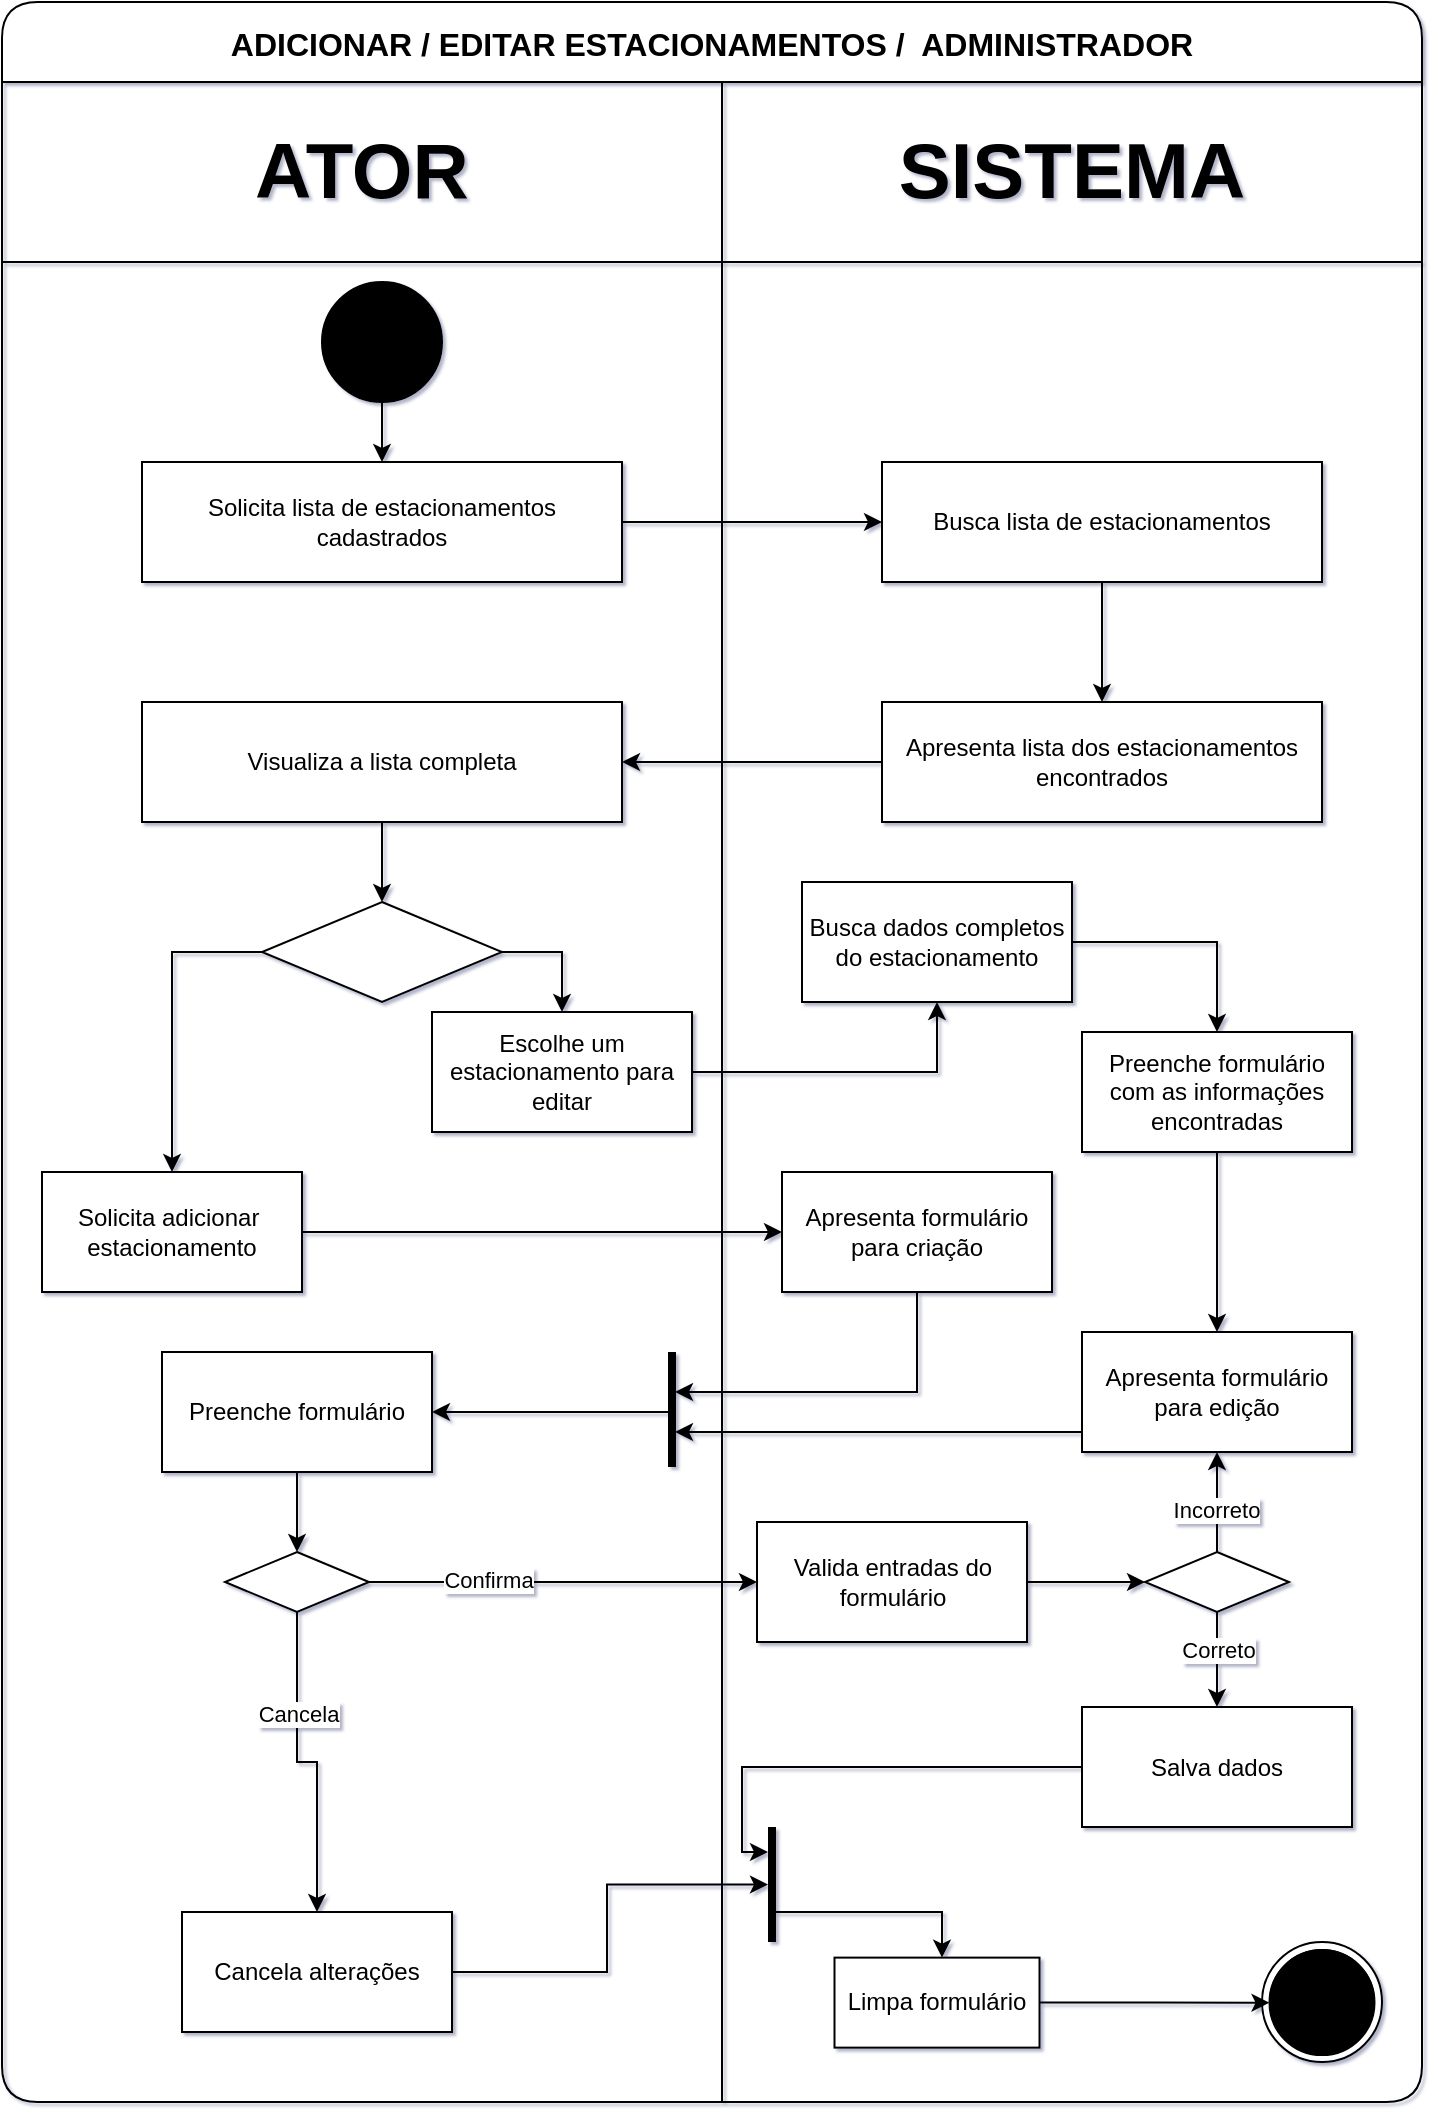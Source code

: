 <mxfile version="21.5.0" type="device">
  <diagram name="Page-1" id="-Ukos6SjJW5uyPa9sQ7s">
    <mxGraphModel dx="877" dy="478" grid="1" gridSize="10" guides="1" tooltips="1" connect="1" arrows="1" fold="1" page="1" pageScale="1" pageWidth="850" pageHeight="1100" math="0" shadow="1">
      <root>
        <mxCell id="0" />
        <mxCell id="1" parent="0" />
        <mxCell id="IEi7JNb95hjV7oVFbv9e-80" value="" style="group" parent="1" vertex="1" connectable="0">
          <mxGeometry x="80" y="25" width="710" height="1050" as="geometry" />
        </mxCell>
        <mxCell id="IEi7JNb95hjV7oVFbv9e-26" value="ADICIONAR / EDITAR ESTACIONAMENTOS /  ADMINISTRADOR" style="shape=table;startSize=40;container=1;collapsible=0;childLayout=tableLayout;strokeColor=default;fontSize=16;rounded=1;fontStyle=1" parent="IEi7JNb95hjV7oVFbv9e-80" vertex="1">
          <mxGeometry width="710" height="1050" as="geometry" />
        </mxCell>
        <mxCell id="IEi7JNb95hjV7oVFbv9e-71" style="shape=tableRow;horizontal=0;startSize=0;swimlaneHead=0;swimlaneBody=0;strokeColor=inherit;top=0;left=0;bottom=0;right=0;collapsible=0;dropTarget=0;fillColor=none;points=[[0,0.5],[1,0.5]];portConstraint=eastwest;fontSize=16;" parent="IEi7JNb95hjV7oVFbv9e-26" vertex="1">
          <mxGeometry y="40" width="710" height="90" as="geometry" />
        </mxCell>
        <mxCell id="IEi7JNb95hjV7oVFbv9e-72" value="&lt;b&gt;&lt;font style=&quot;font-size: 39px;&quot;&gt;ATOR&lt;/font&gt;&lt;/b&gt;" style="shape=partialRectangle;html=1;whiteSpace=wrap;connectable=0;strokeColor=inherit;overflow=hidden;fillColor=none;top=0;left=0;bottom=0;right=0;pointerEvents=1;fontSize=16;" parent="IEi7JNb95hjV7oVFbv9e-71" vertex="1">
          <mxGeometry width="360" height="90" as="geometry">
            <mxRectangle width="360" height="90" as="alternateBounds" />
          </mxGeometry>
        </mxCell>
        <mxCell id="IEi7JNb95hjV7oVFbv9e-73" value="&lt;font style=&quot;font-size: 39px;&quot;&gt;&lt;b&gt;SISTEMA&lt;/b&gt;&lt;/font&gt;" style="shape=partialRectangle;html=1;whiteSpace=wrap;connectable=0;strokeColor=inherit;overflow=hidden;fillColor=none;top=0;left=0;bottom=0;right=0;pointerEvents=1;fontSize=16;rowspan=1;colspan=2;" parent="IEi7JNb95hjV7oVFbv9e-71" vertex="1">
          <mxGeometry x="360" width="350" height="90" as="geometry">
            <mxRectangle width="113" height="90" as="alternateBounds" />
          </mxGeometry>
        </mxCell>
        <mxCell id="IEi7JNb95hjV7oVFbv9e-74" value="" style="shape=partialRectangle;html=1;whiteSpace=wrap;connectable=0;strokeColor=inherit;overflow=hidden;fillColor=none;top=0;left=0;bottom=0;right=0;pointerEvents=1;fontSize=16;" parent="IEi7JNb95hjV7oVFbv9e-71" vertex="1" visible="0">
          <mxGeometry x="473" width="237" height="90" as="geometry">
            <mxRectangle width="237" height="90" as="alternateBounds" />
          </mxGeometry>
        </mxCell>
        <mxCell id="IEi7JNb95hjV7oVFbv9e-27" value="" style="shape=tableRow;horizontal=0;startSize=0;swimlaneHead=0;swimlaneBody=0;strokeColor=inherit;top=0;left=0;bottom=0;right=0;collapsible=0;dropTarget=0;fillColor=none;points=[[0,0.5],[1,0.5]];portConstraint=eastwest;fontSize=16;" parent="IEi7JNb95hjV7oVFbv9e-26" vertex="1">
          <mxGeometry y="130" width="710" height="308" as="geometry" />
        </mxCell>
        <mxCell id="IEi7JNb95hjV7oVFbv9e-28" value="" style="shape=partialRectangle;html=1;whiteSpace=wrap;connectable=0;strokeColor=inherit;overflow=hidden;fillColor=none;top=0;left=0;bottom=0;right=0;pointerEvents=1;fontSize=16;rowspan=3;colspan=1;" parent="IEi7JNb95hjV7oVFbv9e-27" vertex="1">
          <mxGeometry width="360" height="920" as="geometry">
            <mxRectangle width="360" height="308" as="alternateBounds" />
          </mxGeometry>
        </mxCell>
        <mxCell id="IEi7JNb95hjV7oVFbv9e-29" value="" style="shape=partialRectangle;html=1;whiteSpace=wrap;connectable=0;strokeColor=inherit;overflow=hidden;fillColor=none;top=0;left=0;bottom=0;right=0;pointerEvents=1;fontSize=16;rowspan=3;colspan=2;" parent="IEi7JNb95hjV7oVFbv9e-27" vertex="1">
          <mxGeometry x="360" width="350" height="920" as="geometry">
            <mxRectangle width="113" height="308" as="alternateBounds" />
          </mxGeometry>
        </mxCell>
        <mxCell id="IEi7JNb95hjV7oVFbv9e-30" value="" style="shape=partialRectangle;html=1;whiteSpace=wrap;connectable=0;strokeColor=inherit;overflow=hidden;fillColor=none;top=0;left=0;bottom=0;right=0;pointerEvents=1;fontSize=16;" parent="IEi7JNb95hjV7oVFbv9e-27" vertex="1" visible="0">
          <mxGeometry x="473" width="237" height="308" as="geometry">
            <mxRectangle width="237" height="308" as="alternateBounds" />
          </mxGeometry>
        </mxCell>
        <mxCell id="IEi7JNb95hjV7oVFbv9e-31" value="" style="shape=tableRow;horizontal=0;startSize=0;swimlaneHead=0;swimlaneBody=0;strokeColor=inherit;top=0;left=0;bottom=0;right=0;collapsible=0;dropTarget=0;fillColor=none;points=[[0,0.5],[1,0.5]];portConstraint=eastwest;fontSize=16;" parent="IEi7JNb95hjV7oVFbv9e-26" vertex="1">
          <mxGeometry y="438" width="710" height="304" as="geometry" />
        </mxCell>
        <mxCell id="IEi7JNb95hjV7oVFbv9e-32" value="" style="shape=partialRectangle;html=1;whiteSpace=wrap;connectable=0;strokeColor=inherit;overflow=hidden;fillColor=none;top=0;left=0;bottom=0;right=0;pointerEvents=1;fontSize=16;" parent="IEi7JNb95hjV7oVFbv9e-31" vertex="1" visible="0">
          <mxGeometry width="360" height="304" as="geometry">
            <mxRectangle width="360" height="304" as="alternateBounds" />
          </mxGeometry>
        </mxCell>
        <mxCell id="IEi7JNb95hjV7oVFbv9e-33" value="" style="shape=partialRectangle;html=1;whiteSpace=wrap;connectable=0;strokeColor=inherit;overflow=hidden;fillColor=none;top=0;left=0;bottom=0;right=0;pointerEvents=1;fontSize=16;" parent="IEi7JNb95hjV7oVFbv9e-31" vertex="1" visible="0">
          <mxGeometry x="360" width="113" height="304" as="geometry">
            <mxRectangle width="113" height="304" as="alternateBounds" />
          </mxGeometry>
        </mxCell>
        <mxCell id="IEi7JNb95hjV7oVFbv9e-34" value="" style="shape=partialRectangle;html=1;whiteSpace=wrap;connectable=0;strokeColor=inherit;overflow=hidden;fillColor=none;top=0;left=0;bottom=0;right=0;pointerEvents=1;fontSize=16;autosize=0;" parent="IEi7JNb95hjV7oVFbv9e-31" vertex="1" visible="0">
          <mxGeometry x="473" width="237" height="304" as="geometry">
            <mxRectangle width="237" height="304" as="alternateBounds" />
          </mxGeometry>
        </mxCell>
        <mxCell id="IEi7JNb95hjV7oVFbv9e-35" value="" style="shape=tableRow;horizontal=0;startSize=0;swimlaneHead=0;swimlaneBody=0;strokeColor=inherit;top=0;left=0;bottom=0;right=0;collapsible=0;dropTarget=0;fillColor=none;points=[[0,0.5],[1,0.5]];portConstraint=eastwest;fontSize=16;" parent="IEi7JNb95hjV7oVFbv9e-26" vertex="1">
          <mxGeometry y="742" width="710" height="308" as="geometry" />
        </mxCell>
        <mxCell id="IEi7JNb95hjV7oVFbv9e-36" value="" style="shape=partialRectangle;html=1;whiteSpace=wrap;connectable=0;strokeColor=inherit;overflow=hidden;fillColor=none;top=0;left=0;bottom=0;right=0;pointerEvents=1;fontSize=16;" parent="IEi7JNb95hjV7oVFbv9e-35" vertex="1" visible="0">
          <mxGeometry width="360" height="308" as="geometry">
            <mxRectangle width="360" height="308" as="alternateBounds" />
          </mxGeometry>
        </mxCell>
        <mxCell id="IEi7JNb95hjV7oVFbv9e-37" value="" style="shape=partialRectangle;html=1;whiteSpace=wrap;connectable=0;strokeColor=inherit;overflow=hidden;fillColor=none;top=0;left=0;bottom=0;right=0;pointerEvents=1;fontSize=16;" parent="IEi7JNb95hjV7oVFbv9e-35" vertex="1" visible="0">
          <mxGeometry x="360" width="113" height="308" as="geometry">
            <mxRectangle width="113" height="308" as="alternateBounds" />
          </mxGeometry>
        </mxCell>
        <mxCell id="IEi7JNb95hjV7oVFbv9e-38" value="" style="shape=partialRectangle;html=1;whiteSpace=wrap;connectable=0;strokeColor=inherit;overflow=hidden;fillColor=none;top=0;left=0;bottom=0;right=0;pointerEvents=1;fontSize=16;" parent="IEi7JNb95hjV7oVFbv9e-35" vertex="1" visible="0">
          <mxGeometry x="473" width="237" height="308" as="geometry">
            <mxRectangle width="237" height="308" as="alternateBounds" />
          </mxGeometry>
        </mxCell>
        <mxCell id="IEi7JNb95hjV7oVFbv9e-156" style="edgeStyle=orthogonalEdgeStyle;rounded=0;orthogonalLoop=1;jettySize=auto;html=1;" parent="IEi7JNb95hjV7oVFbv9e-80" source="IEi7JNb95hjV7oVFbv9e-81" target="IEi7JNb95hjV7oVFbv9e-140" edge="1">
          <mxGeometry relative="1" as="geometry" />
        </mxCell>
        <mxCell id="IEi7JNb95hjV7oVFbv9e-81" value="\" style="ellipse;whiteSpace=wrap;html=1;aspect=fixed;fillColor=#000000;" parent="IEi7JNb95hjV7oVFbv9e-80" vertex="1">
          <mxGeometry x="160" y="140" width="60" height="60" as="geometry" />
        </mxCell>
        <mxCell id="IEi7JNb95hjV7oVFbv9e-123" style="edgeStyle=orthogonalEdgeStyle;rounded=0;orthogonalLoop=1;jettySize=auto;html=1;" parent="IEi7JNb95hjV7oVFbv9e-80" edge="1">
          <mxGeometry relative="1" as="geometry">
            <mxPoint x="200.048" y="550.02" as="sourcePoint" />
            <Array as="points">
              <mxPoint x="75" y="525" />
            </Array>
          </mxGeometry>
        </mxCell>
        <mxCell id="IEi7JNb95hjV7oVFbv9e-125" style="edgeStyle=orthogonalEdgeStyle;rounded=0;orthogonalLoop=1;jettySize=auto;html=1;" parent="IEi7JNb95hjV7oVFbv9e-80" edge="1">
          <mxGeometry relative="1" as="geometry">
            <mxPoint x="200.048" y="550.02" as="sourcePoint" />
            <Array as="points">
              <mxPoint x="287" y="525" />
            </Array>
          </mxGeometry>
        </mxCell>
        <mxCell id="IEi7JNb95hjV7oVFbv9e-126" style="edgeStyle=orthogonalEdgeStyle;rounded=0;orthogonalLoop=1;jettySize=auto;html=1;" parent="IEi7JNb95hjV7oVFbv9e-80" edge="1">
          <mxGeometry relative="1" as="geometry">
            <mxPoint x="200" y="600" as="sourcePoint" />
          </mxGeometry>
        </mxCell>
        <mxCell id="IEi7JNb95hjV7oVFbv9e-151" style="edgeStyle=orthogonalEdgeStyle;rounded=0;orthogonalLoop=1;jettySize=auto;html=1;" parent="IEi7JNb95hjV7oVFbv9e-80" source="IEi7JNb95hjV7oVFbv9e-136" target="IEi7JNb95hjV7oVFbv9e-138" edge="1">
          <mxGeometry relative="1" as="geometry">
            <Array as="points">
              <mxPoint x="85" y="475" />
            </Array>
          </mxGeometry>
        </mxCell>
        <mxCell id="IEi7JNb95hjV7oVFbv9e-154" style="edgeStyle=orthogonalEdgeStyle;rounded=0;orthogonalLoop=1;jettySize=auto;html=1;" parent="IEi7JNb95hjV7oVFbv9e-80" source="IEi7JNb95hjV7oVFbv9e-136" target="IEi7JNb95hjV7oVFbv9e-137" edge="1">
          <mxGeometry relative="1" as="geometry">
            <Array as="points">
              <mxPoint x="280" y="475" />
            </Array>
          </mxGeometry>
        </mxCell>
        <mxCell id="IEi7JNb95hjV7oVFbv9e-136" value="" style="rhombus;whiteSpace=wrap;html=1;" parent="IEi7JNb95hjV7oVFbv9e-80" vertex="1">
          <mxGeometry x="130" y="450" width="120" height="50" as="geometry" />
        </mxCell>
        <mxCell id="IEi7JNb95hjV7oVFbv9e-155" style="edgeStyle=orthogonalEdgeStyle;rounded=0;orthogonalLoop=1;jettySize=auto;html=1;" parent="IEi7JNb95hjV7oVFbv9e-80" source="IEi7JNb95hjV7oVFbv9e-137" target="IEi7JNb95hjV7oVFbv9e-139" edge="1">
          <mxGeometry relative="1" as="geometry" />
        </mxCell>
        <mxCell id="IEi7JNb95hjV7oVFbv9e-137" value="Escolhe um estacionamento para editar" style="rounded=0;whiteSpace=wrap;html=1;" parent="IEi7JNb95hjV7oVFbv9e-80" vertex="1">
          <mxGeometry x="215" y="505" width="130" height="60" as="geometry" />
        </mxCell>
        <mxCell id="IEi7JNb95hjV7oVFbv9e-163" style="edgeStyle=orthogonalEdgeStyle;rounded=0;orthogonalLoop=1;jettySize=auto;html=1;" parent="IEi7JNb95hjV7oVFbv9e-80" source="IEi7JNb95hjV7oVFbv9e-138" target="IEi7JNb95hjV7oVFbv9e-162" edge="1">
          <mxGeometry relative="1" as="geometry" />
        </mxCell>
        <mxCell id="IEi7JNb95hjV7oVFbv9e-138" value="Solicita adicionar&amp;nbsp; estacionamento" style="rounded=0;whiteSpace=wrap;html=1;" parent="IEi7JNb95hjV7oVFbv9e-80" vertex="1">
          <mxGeometry x="20" y="585" width="130" height="60" as="geometry" />
        </mxCell>
        <mxCell id="IEi7JNb95hjV7oVFbv9e-159" style="edgeStyle=orthogonalEdgeStyle;rounded=0;orthogonalLoop=1;jettySize=auto;html=1;" parent="IEi7JNb95hjV7oVFbv9e-80" source="IEi7JNb95hjV7oVFbv9e-139" target="IEi7JNb95hjV7oVFbv9e-158" edge="1">
          <mxGeometry relative="1" as="geometry" />
        </mxCell>
        <mxCell id="IEi7JNb95hjV7oVFbv9e-139" value="Busca dados completos do estacionamento" style="rounded=0;whiteSpace=wrap;html=1;" parent="IEi7JNb95hjV7oVFbv9e-80" vertex="1">
          <mxGeometry x="400" y="440" width="135" height="60" as="geometry" />
        </mxCell>
        <mxCell id="IEi7JNb95hjV7oVFbv9e-145" style="edgeStyle=orthogonalEdgeStyle;rounded=0;orthogonalLoop=1;jettySize=auto;html=1;" parent="IEi7JNb95hjV7oVFbv9e-80" source="IEi7JNb95hjV7oVFbv9e-140" target="IEi7JNb95hjV7oVFbv9e-141" edge="1">
          <mxGeometry relative="1" as="geometry" />
        </mxCell>
        <mxCell id="IEi7JNb95hjV7oVFbv9e-140" value="Solicita lista de estacionamentos cadastrados" style="rounded=0;whiteSpace=wrap;html=1;" parent="IEi7JNb95hjV7oVFbv9e-80" vertex="1">
          <mxGeometry x="70" y="230" width="240" height="60" as="geometry" />
        </mxCell>
        <mxCell id="IEi7JNb95hjV7oVFbv9e-146" style="edgeStyle=orthogonalEdgeStyle;rounded=0;orthogonalLoop=1;jettySize=auto;html=1;" parent="IEi7JNb95hjV7oVFbv9e-80" source="IEi7JNb95hjV7oVFbv9e-141" target="IEi7JNb95hjV7oVFbv9e-142" edge="1">
          <mxGeometry relative="1" as="geometry" />
        </mxCell>
        <mxCell id="IEi7JNb95hjV7oVFbv9e-141" value="Busca lista de estacionamentos" style="rounded=0;whiteSpace=wrap;html=1;" parent="IEi7JNb95hjV7oVFbv9e-80" vertex="1">
          <mxGeometry x="440" y="230" width="220" height="60" as="geometry" />
        </mxCell>
        <mxCell id="IEi7JNb95hjV7oVFbv9e-147" style="edgeStyle=orthogonalEdgeStyle;rounded=0;orthogonalLoop=1;jettySize=auto;html=1;" parent="IEi7JNb95hjV7oVFbv9e-80" source="IEi7JNb95hjV7oVFbv9e-142" target="IEi7JNb95hjV7oVFbv9e-143" edge="1">
          <mxGeometry relative="1" as="geometry" />
        </mxCell>
        <mxCell id="IEi7JNb95hjV7oVFbv9e-142" value="Apresenta lista dos estacionamentos encontrados" style="rounded=0;whiteSpace=wrap;html=1;" parent="IEi7JNb95hjV7oVFbv9e-80" vertex="1">
          <mxGeometry x="440" y="350" width="220" height="60" as="geometry" />
        </mxCell>
        <mxCell id="IEi7JNb95hjV7oVFbv9e-148" style="edgeStyle=orthogonalEdgeStyle;rounded=0;orthogonalLoop=1;jettySize=auto;html=1;" parent="IEi7JNb95hjV7oVFbv9e-80" source="IEi7JNb95hjV7oVFbv9e-143" target="IEi7JNb95hjV7oVFbv9e-136" edge="1">
          <mxGeometry relative="1" as="geometry" />
        </mxCell>
        <mxCell id="IEi7JNb95hjV7oVFbv9e-143" value="Visualiza a lista completa" style="rounded=0;whiteSpace=wrap;html=1;" parent="IEi7JNb95hjV7oVFbv9e-80" vertex="1">
          <mxGeometry x="70" y="350" width="240" height="60" as="geometry" />
        </mxCell>
        <mxCell id="IEi7JNb95hjV7oVFbv9e-157" value="" style="group" parent="IEi7JNb95hjV7oVFbv9e-80" vertex="1" connectable="0">
          <mxGeometry x="630" y="970" width="60" height="65" as="geometry" />
        </mxCell>
        <mxCell id="IEi7JNb95hjV7oVFbv9e-77" value="" style="ellipse;shape=doubleEllipse;whiteSpace=wrap;html=1;aspect=fixed;" parent="IEi7JNb95hjV7oVFbv9e-157" vertex="1">
          <mxGeometry width="60" height="60" as="geometry" />
        </mxCell>
        <mxCell id="IEi7JNb95hjV7oVFbv9e-79" value="" style="ellipse;whiteSpace=wrap;html=1;aspect=fixed;fillColor=#000000;" parent="IEi7JNb95hjV7oVFbv9e-157" vertex="1">
          <mxGeometry x="3.75" y="4.062" width="52.5" height="52.5" as="geometry" />
        </mxCell>
        <mxCell id="IEi7JNb95hjV7oVFbv9e-161" style="edgeStyle=orthogonalEdgeStyle;rounded=0;orthogonalLoop=1;jettySize=auto;html=1;" parent="IEi7JNb95hjV7oVFbv9e-80" source="IEi7JNb95hjV7oVFbv9e-158" target="IEi7JNb95hjV7oVFbv9e-160" edge="1">
          <mxGeometry relative="1" as="geometry" />
        </mxCell>
        <mxCell id="IEi7JNb95hjV7oVFbv9e-158" value="Preenche formulário com as informações encontradas" style="rounded=0;whiteSpace=wrap;html=1;" parent="IEi7JNb95hjV7oVFbv9e-80" vertex="1">
          <mxGeometry x="540" y="515" width="135" height="60" as="geometry" />
        </mxCell>
        <mxCell id="IEi7JNb95hjV7oVFbv9e-174" style="edgeStyle=orthogonalEdgeStyle;rounded=0;orthogonalLoop=1;jettySize=auto;html=1;" parent="IEi7JNb95hjV7oVFbv9e-80" source="IEi7JNb95hjV7oVFbv9e-160" target="IEi7JNb95hjV7oVFbv9e-168" edge="1">
          <mxGeometry relative="1" as="geometry">
            <Array as="points">
              <mxPoint x="430" y="715" />
              <mxPoint x="430" y="715" />
            </Array>
          </mxGeometry>
        </mxCell>
        <mxCell id="IEi7JNb95hjV7oVFbv9e-160" value="Apresenta formulário para edição" style="rounded=0;whiteSpace=wrap;html=1;" parent="IEi7JNb95hjV7oVFbv9e-80" vertex="1">
          <mxGeometry x="540" y="665" width="135" height="60" as="geometry" />
        </mxCell>
        <mxCell id="IEi7JNb95hjV7oVFbv9e-173" style="edgeStyle=orthogonalEdgeStyle;rounded=0;orthogonalLoop=1;jettySize=auto;html=1;" parent="IEi7JNb95hjV7oVFbv9e-80" source="IEi7JNb95hjV7oVFbv9e-162" target="IEi7JNb95hjV7oVFbv9e-168" edge="1">
          <mxGeometry relative="1" as="geometry">
            <Array as="points">
              <mxPoint x="458" y="695" />
            </Array>
          </mxGeometry>
        </mxCell>
        <mxCell id="IEi7JNb95hjV7oVFbv9e-162" value="Apresenta formulário para criação" style="rounded=0;whiteSpace=wrap;html=1;" parent="IEi7JNb95hjV7oVFbv9e-80" vertex="1">
          <mxGeometry x="390" y="585" width="135" height="60" as="geometry" />
        </mxCell>
        <mxCell id="IEi7JNb95hjV7oVFbv9e-177" style="edgeStyle=orthogonalEdgeStyle;rounded=0;orthogonalLoop=1;jettySize=auto;html=1;" parent="IEi7JNb95hjV7oVFbv9e-80" source="IEi7JNb95hjV7oVFbv9e-164" target="IEi7JNb95hjV7oVFbv9e-176" edge="1">
          <mxGeometry relative="1" as="geometry" />
        </mxCell>
        <mxCell id="IEi7JNb95hjV7oVFbv9e-164" value="Preenche formulário" style="rounded=0;whiteSpace=wrap;html=1;" parent="IEi7JNb95hjV7oVFbv9e-80" vertex="1">
          <mxGeometry x="80" y="675" width="135" height="60" as="geometry" />
        </mxCell>
        <mxCell id="IEi7JNb95hjV7oVFbv9e-175" style="edgeStyle=orthogonalEdgeStyle;rounded=0;orthogonalLoop=1;jettySize=auto;html=1;" parent="IEi7JNb95hjV7oVFbv9e-80" source="IEi7JNb95hjV7oVFbv9e-168" target="IEi7JNb95hjV7oVFbv9e-164" edge="1">
          <mxGeometry relative="1" as="geometry">
            <Array as="points">
              <mxPoint x="310" y="705" />
              <mxPoint x="310" y="705" />
            </Array>
          </mxGeometry>
        </mxCell>
        <mxCell id="IEi7JNb95hjV7oVFbv9e-168" value="" style="line;strokeWidth=4;direction=south;html=1;perimeter=backbonePerimeter;points=[];outlineConnect=0;" parent="IEi7JNb95hjV7oVFbv9e-80" vertex="1">
          <mxGeometry x="330" y="675" width="10" height="57.5" as="geometry" />
        </mxCell>
        <mxCell id="IEi7JNb95hjV7oVFbv9e-184" style="edgeStyle=orthogonalEdgeStyle;rounded=0;orthogonalLoop=1;jettySize=auto;html=1;" parent="IEi7JNb95hjV7oVFbv9e-80" source="IEi7JNb95hjV7oVFbv9e-176" target="IEi7JNb95hjV7oVFbv9e-183" edge="1">
          <mxGeometry relative="1" as="geometry" />
        </mxCell>
        <mxCell id="IEi7JNb95hjV7oVFbv9e-187" value="Confirma" style="edgeLabel;html=1;align=center;verticalAlign=middle;resizable=0;points=[];" parent="IEi7JNb95hjV7oVFbv9e-184" vertex="1" connectable="0">
          <mxGeometry x="-0.387" y="1" relative="1" as="geometry">
            <mxPoint as="offset" />
          </mxGeometry>
        </mxCell>
        <mxCell id="IEi7JNb95hjV7oVFbv9e-186" style="edgeStyle=orthogonalEdgeStyle;rounded=0;orthogonalLoop=1;jettySize=auto;html=1;" parent="IEi7JNb95hjV7oVFbv9e-80" source="IEi7JNb95hjV7oVFbv9e-176" target="IEi7JNb95hjV7oVFbv9e-185" edge="1">
          <mxGeometry relative="1" as="geometry" />
        </mxCell>
        <mxCell id="IEi7JNb95hjV7oVFbv9e-188" value="Cancela" style="edgeLabel;html=1;align=center;verticalAlign=middle;resizable=0;points=[];" parent="IEi7JNb95hjV7oVFbv9e-186" vertex="1" connectable="0">
          <mxGeometry x="-0.366" relative="1" as="geometry">
            <mxPoint as="offset" />
          </mxGeometry>
        </mxCell>
        <mxCell id="IEi7JNb95hjV7oVFbv9e-176" value="" style="rhombus;whiteSpace=wrap;html=1;" parent="IEi7JNb95hjV7oVFbv9e-80" vertex="1">
          <mxGeometry x="111.5" y="775" width="72" height="30" as="geometry" />
        </mxCell>
        <mxCell id="IEi7JNb95hjV7oVFbv9e-197" style="edgeStyle=orthogonalEdgeStyle;rounded=0;orthogonalLoop=1;jettySize=auto;html=1;" parent="IEi7JNb95hjV7oVFbv9e-80" source="IEi7JNb95hjV7oVFbv9e-183" target="IEi7JNb95hjV7oVFbv9e-196" edge="1">
          <mxGeometry relative="1" as="geometry" />
        </mxCell>
        <mxCell id="IEi7JNb95hjV7oVFbv9e-183" value="Valida entradas do formulário" style="rounded=0;whiteSpace=wrap;html=1;" parent="IEi7JNb95hjV7oVFbv9e-80" vertex="1">
          <mxGeometry x="377.5" y="760" width="135" height="60" as="geometry" />
        </mxCell>
        <mxCell id="IEi7JNb95hjV7oVFbv9e-194" style="edgeStyle=orthogonalEdgeStyle;rounded=0;orthogonalLoop=1;jettySize=auto;html=1;" parent="IEi7JNb95hjV7oVFbv9e-80" source="IEi7JNb95hjV7oVFbv9e-185" target="IEi7JNb95hjV7oVFbv9e-191" edge="1">
          <mxGeometry relative="1" as="geometry" />
        </mxCell>
        <mxCell id="IEi7JNb95hjV7oVFbv9e-185" value="Cancela alterações" style="rounded=0;whiteSpace=wrap;html=1;" parent="IEi7JNb95hjV7oVFbv9e-80" vertex="1">
          <mxGeometry x="90" y="955" width="135" height="60" as="geometry" />
        </mxCell>
        <mxCell id="IEi7JNb95hjV7oVFbv9e-206" style="edgeStyle=orthogonalEdgeStyle;rounded=0;orthogonalLoop=1;jettySize=auto;html=1;" parent="IEi7JNb95hjV7oVFbv9e-80" source="IEi7JNb95hjV7oVFbv9e-189" target="IEi7JNb95hjV7oVFbv9e-79" edge="1">
          <mxGeometry relative="1" as="geometry" />
        </mxCell>
        <mxCell id="IEi7JNb95hjV7oVFbv9e-189" value="Limpa formulário" style="rounded=0;whiteSpace=wrap;html=1;" parent="IEi7JNb95hjV7oVFbv9e-80" vertex="1">
          <mxGeometry x="416.25" y="977.81" width="102.5" height="45" as="geometry" />
        </mxCell>
        <mxCell id="IEi7JNb95hjV7oVFbv9e-193" style="edgeStyle=orthogonalEdgeStyle;rounded=0;orthogonalLoop=1;jettySize=auto;html=1;" parent="IEi7JNb95hjV7oVFbv9e-80" source="IEi7JNb95hjV7oVFbv9e-191" target="IEi7JNb95hjV7oVFbv9e-189" edge="1">
          <mxGeometry relative="1" as="geometry">
            <Array as="points">
              <mxPoint x="470" y="955" />
            </Array>
          </mxGeometry>
        </mxCell>
        <mxCell id="IEi7JNb95hjV7oVFbv9e-191" value="" style="line;strokeWidth=4;direction=south;html=1;perimeter=backbonePerimeter;points=[];outlineConnect=0;" parent="IEi7JNb95hjV7oVFbv9e-80" vertex="1">
          <mxGeometry x="380" y="912.5" width="10" height="57.5" as="geometry" />
        </mxCell>
        <mxCell id="IEi7JNb95hjV7oVFbv9e-198" style="edgeStyle=orthogonalEdgeStyle;rounded=0;orthogonalLoop=1;jettySize=auto;html=1;" parent="IEi7JNb95hjV7oVFbv9e-80" source="IEi7JNb95hjV7oVFbv9e-196" target="IEi7JNb95hjV7oVFbv9e-160" edge="1">
          <mxGeometry relative="1" as="geometry" />
        </mxCell>
        <mxCell id="IEi7JNb95hjV7oVFbv9e-199" value="Incorreto" style="edgeLabel;html=1;align=center;verticalAlign=middle;resizable=0;points=[];" parent="IEi7JNb95hjV7oVFbv9e-198" vertex="1" connectable="0">
          <mxGeometry x="-0.149" y="1" relative="1" as="geometry">
            <mxPoint as="offset" />
          </mxGeometry>
        </mxCell>
        <mxCell id="IEi7JNb95hjV7oVFbv9e-201" style="edgeStyle=orthogonalEdgeStyle;rounded=0;orthogonalLoop=1;jettySize=auto;html=1;" parent="IEi7JNb95hjV7oVFbv9e-80" source="IEi7JNb95hjV7oVFbv9e-196" target="IEi7JNb95hjV7oVFbv9e-200" edge="1">
          <mxGeometry relative="1" as="geometry" />
        </mxCell>
        <mxCell id="IEi7JNb95hjV7oVFbv9e-202" value="Correto" style="edgeLabel;html=1;align=center;verticalAlign=middle;resizable=0;points=[];" parent="IEi7JNb95hjV7oVFbv9e-201" vertex="1" connectable="0">
          <mxGeometry x="-0.223" relative="1" as="geometry">
            <mxPoint as="offset" />
          </mxGeometry>
        </mxCell>
        <mxCell id="IEi7JNb95hjV7oVFbv9e-196" value="" style="rhombus;whiteSpace=wrap;html=1;" parent="IEi7JNb95hjV7oVFbv9e-80" vertex="1">
          <mxGeometry x="571.5" y="775" width="72" height="30" as="geometry" />
        </mxCell>
        <mxCell id="IEi7JNb95hjV7oVFbv9e-203" style="edgeStyle=orthogonalEdgeStyle;rounded=0;orthogonalLoop=1;jettySize=auto;html=1;" parent="IEi7JNb95hjV7oVFbv9e-80" source="IEi7JNb95hjV7oVFbv9e-200" target="IEi7JNb95hjV7oVFbv9e-191" edge="1">
          <mxGeometry relative="1" as="geometry">
            <Array as="points">
              <mxPoint x="370" y="882" />
              <mxPoint x="370" y="925" />
            </Array>
          </mxGeometry>
        </mxCell>
        <mxCell id="IEi7JNb95hjV7oVFbv9e-200" value="Salva dados" style="rounded=0;whiteSpace=wrap;html=1;" parent="IEi7JNb95hjV7oVFbv9e-80" vertex="1">
          <mxGeometry x="540" y="852.5" width="135" height="60" as="geometry" />
        </mxCell>
      </root>
    </mxGraphModel>
  </diagram>
</mxfile>
